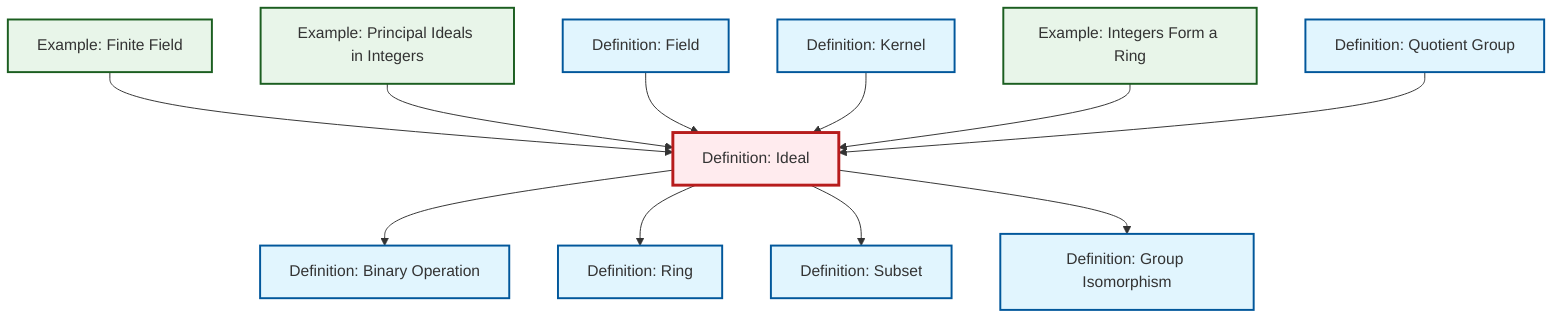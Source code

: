 graph TD
    classDef definition fill:#e1f5fe,stroke:#01579b,stroke-width:2px
    classDef theorem fill:#f3e5f5,stroke:#4a148c,stroke-width:2px
    classDef axiom fill:#fff3e0,stroke:#e65100,stroke-width:2px
    classDef example fill:#e8f5e9,stroke:#1b5e20,stroke-width:2px
    classDef current fill:#ffebee,stroke:#b71c1c,stroke-width:3px
    def-binary-operation["Definition: Binary Operation"]:::definition
    def-subset["Definition: Subset"]:::definition
    def-ring["Definition: Ring"]:::definition
    ex-finite-field["Example: Finite Field"]:::example
    def-quotient-group["Definition: Quotient Group"]:::definition
    def-ideal["Definition: Ideal"]:::definition
    def-isomorphism["Definition: Group Isomorphism"]:::definition
    def-kernel["Definition: Kernel"]:::definition
    ex-principal-ideal["Example: Principal Ideals in Integers"]:::example
    ex-integers-ring["Example: Integers Form a Ring"]:::example
    def-field["Definition: Field"]:::definition
    ex-finite-field --> def-ideal
    def-ideal --> def-binary-operation
    ex-principal-ideal --> def-ideal
    def-field --> def-ideal
    def-ideal --> def-ring
    def-kernel --> def-ideal
    ex-integers-ring --> def-ideal
    def-quotient-group --> def-ideal
    def-ideal --> def-subset
    def-ideal --> def-isomorphism
    class def-ideal current